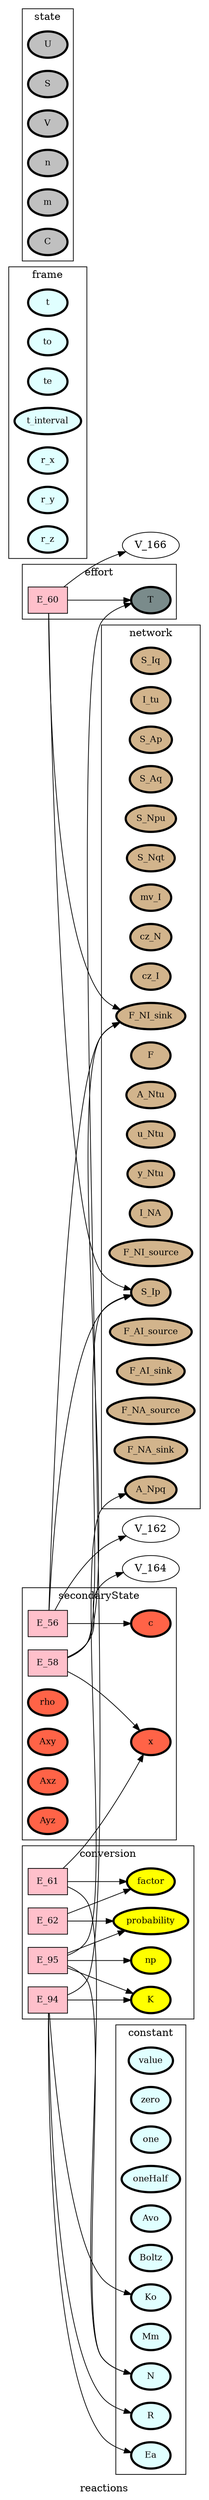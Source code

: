 digraph reactions {
label=reactions;
rankdir=LR;
subgraph cluster_reactions___network {
label=network;
rankdir=LR;
V_10 [fillcolor=tan, fontsize=12, label=S_Iq, penwidth=3, style=filled];
V_11 [fillcolor=tan, fontsize=12, label=I_tu, penwidth=3, style=filled];
V_12 [fillcolor=tan, fontsize=12, label=S_Ap, penwidth=3, style=filled];
V_13 [fillcolor=tan, fontsize=12, label=S_Aq, penwidth=3, style=filled];
V_14 [fillcolor=tan, fontsize=12, label=S_Npu, penwidth=3, style=filled];
V_15 [fillcolor=tan, fontsize=12, label=S_Nqt, penwidth=3, style=filled];
V_16 [fillcolor=tan, fontsize=12, label=mv_I, penwidth=3, style=filled];
V_17 [fillcolor=tan, fontsize=12, label=cz_N, penwidth=3, style=filled];
V_18 [fillcolor=tan, fontsize=12, label=cz_I, penwidth=3, style=filled];
V_19 [fillcolor=tan, fontsize=12, label=A_Npq, penwidth=3, style=filled];
V_2 [fillcolor=tan, fontsize=12, label=F, penwidth=3, style=filled];
V_20 [fillcolor=tan, fontsize=12, label=A_Ntu, penwidth=3, style=filled];
V_21 [fillcolor=tan, fontsize=12, label=u_Ntu, penwidth=3, style=filled];
V_22 [fillcolor=tan, fontsize=12, label=y_Ntu, penwidth=3, style=filled];
V_27 [fillcolor=tan, fontsize=12, label=I_NA, penwidth=3, style=filled];
V_3 [fillcolor=tan, fontsize=12, label=F_NI_source, penwidth=3, style=filled];
V_4 [fillcolor=tan, fontsize=12, label=F_NI_sink, penwidth=3, style=filled];
V_5 [fillcolor=tan, fontsize=12, label=F_AI_source, penwidth=3, style=filled];
V_6 [fillcolor=tan, fontsize=12, label=F_AI_sink, penwidth=3, style=filled];
V_7 [fillcolor=tan, fontsize=12, label=F_NA_source, penwidth=3, style=filled];
V_8 [fillcolor=tan, fontsize=12, label=F_NA_sink, penwidth=3, style=filled];
V_9 [fillcolor=tan, fontsize=12, label=S_Ip, penwidth=3, style=filled];
}

subgraph cluster_reactions___differenceOperator {
label=differenceOperator;
rankdir=LR;
}

subgraph cluster_reactions___frame {
label=frame;
rankdir=LR;
V_1 [fillcolor=lightcyan, fontsize=12, label=t, penwidth=3, style=filled];
V_105 [fillcolor=lightcyan, fontsize=12, label=to, penwidth=3, style=filled];
V_106 [fillcolor=lightcyan, fontsize=12, label=te, penwidth=3, style=filled];
V_107 [fillcolor=lightcyan, fontsize=12, label=t_interval, penwidth=3, style=filled];
V_23 [fillcolor=lightcyan, fontsize=12, label=r_x, penwidth=3, style=filled];
V_24 [fillcolor=lightcyan, fontsize=12, label=r_y, penwidth=3, style=filled];
V_25 [fillcolor=lightcyan, fontsize=12, label=r_z, penwidth=3, style=filled];
}

subgraph cluster_reactions___state {
label=state;
rankdir=LR;
V_108 [fillcolor=grey, fontsize=12, label=U, penwidth=3, style=filled];
V_109 [fillcolor=grey, fontsize=12, label=S, penwidth=3, style=filled];
V_110 [fillcolor=grey, fontsize=12, label=V, penwidth=3, style=filled];
V_111 [fillcolor=grey, fontsize=12, label=n, penwidth=3, style=filled];
V_137 [fillcolor=grey, fontsize=12, label=m, penwidth=3, style=filled];
V_144 [fillcolor=grey, fontsize=12, label=C, penwidth=3, style=filled];
}

subgraph cluster_reactions___constant {
label=constant;
rankdir=LR;
V_101 [fillcolor=lightcyan1, fontsize=12, label=value, penwidth=3, style=filled];
V_102 [fillcolor=lightcyan1, fontsize=12, label=zero, penwidth=3, style=filled];
V_103 [fillcolor=lightcyan1, fontsize=12, label=one, penwidth=3, style=filled];
V_104 [fillcolor=lightcyan1, fontsize=12, label=oneHalf, penwidth=3, style=filled];
V_121 [fillcolor=lightcyan1, fontsize=12, label=Avo, penwidth=3, style=filled];
V_122 [fillcolor=lightcyan1, fontsize=12, label=Boltz, penwidth=3, style=filled];
V_123 [fillcolor=lightcyan1, fontsize=12, label=R, penwidth=3, style=filled];
V_132 [fillcolor=lightcyan1, fontsize=12, label=Mm, penwidth=3, style=filled];
V_197 [fillcolor=lightcyan1, fontsize=12, label=Ea, penwidth=3, style=filled];
V_198 [fillcolor=lightcyan1, fontsize=12, label=Ko, penwidth=3, style=filled];
V_26 [fillcolor=lightcyan1, fontsize=12, label=N, penwidth=3, style=filled];
}

E_60 -> V_166  [splines=ortho];
E_60 -> V_4  [splines=ortho];
E_60 -> V_9  [splines=ortho];
subgraph cluster_reactions___effort {
label=effort;
rankdir=LR;
V_167 [fillcolor=lightcyan4, fontsize=12, label=T, penwidth=3, style=filled];
E_60 [fillcolor=pink, fontsize=12, shape=box, style=filled];
E_60 -> V_167  [splines=ortho];
}

E_56 -> V_162  [splines=ortho];
E_56 -> V_4  [splines=ortho];
E_56 -> V_9  [splines=ortho];
E_58 -> V_164  [splines=ortho];
E_58 -> V_4  [splines=ortho];
E_58 -> V_9  [splines=ortho];
subgraph cluster_reactions___secondaryState {
label=secondaryState;
rankdir=LR;
V_143 [fillcolor=tomato, fontsize=12, label=rho, penwidth=3, style=filled];
V_148 [fillcolor=tomato, fontsize=12, label=Axy, penwidth=3, style=filled];
V_149 [fillcolor=tomato, fontsize=12, label=Axz, penwidth=3, style=filled];
V_150 [fillcolor=tomato, fontsize=12, label=Ayz, penwidth=3, style=filled];
V_163 [fillcolor=tomato, fontsize=12, label=c, penwidth=3, style=filled];
V_165 [fillcolor=tomato, fontsize=12, label=x, penwidth=3, style=filled];
E_56 [fillcolor=pink, fontsize=12, shape=box, style=filled];
E_56 -> V_163  [splines=ortho];
E_58 [fillcolor=pink, fontsize=12, shape=box, style=filled];
E_58 -> V_165  [splines=ortho];
}

subgraph cluster_reactions___diffState {
label=diffState;
rankdir=LR;
}

E_61 -> V_165  [splines=ortho];
E_61 -> V_26  [splines=ortho];
E_62 -> V_168  [splines=ortho];
E_94 -> V_123  [splines=ortho];
E_94 -> V_167  [splines=ortho];
E_94 -> V_197  [splines=ortho];
E_94 -> V_198  [splines=ortho];
E_95 -> V_169  [splines=ortho];
E_95 -> V_19  [splines=ortho];
E_95 -> V_199  [splines=ortho];
E_95 -> V_26  [splines=ortho];
subgraph cluster_reactions___conversion {
label=conversion;
rankdir=LR;
V_168 [fillcolor=yellow, fontsize=12, label=factor, penwidth=3, style=filled];
V_169 [fillcolor=yellow, fontsize=12, label=probability, penwidth=3, style=filled];
V_199 [fillcolor=yellow, fontsize=12, label=K, penwidth=3, style=filled];
V_200 [fillcolor=yellow, fontsize=12, label=np, penwidth=3, style=filled];
E_61 [fillcolor=pink, fontsize=12, shape=box, style=filled];
E_61 -> V_168  [splines=ortho];
E_62 [fillcolor=pink, fontsize=12, shape=box, style=filled];
E_62 -> V_169  [splines=ortho];
E_94 [fillcolor=pink, fontsize=12, shape=box, style=filled];
E_94 -> V_199  [splines=ortho];
E_95 [fillcolor=pink, fontsize=12, shape=box, style=filled];
E_95 -> V_200  [splines=ortho];
}

subgraph cluster_reactions___controlInput {
label=controlInput;
rankdir=LR;
}

subgraph cluster_reactions___observation {
label=observation;
rankdir=LR;
}

}
